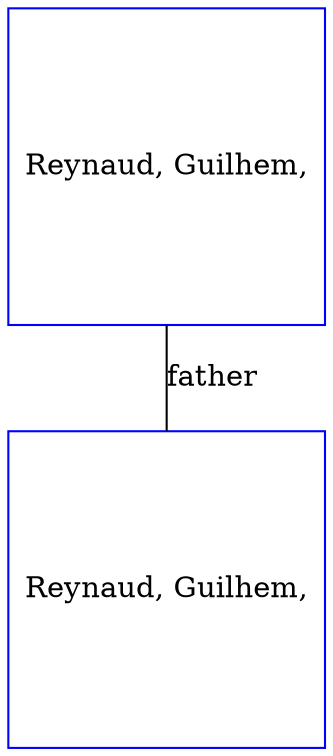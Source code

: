 digraph D {
    edge [dir=none];    node [shape=box];    "012856"   [label="Reynaud, Guilhem,", shape=box, regular=1, color="blue"] ;
"012857"   [label="Reynaud, Guilhem,", shape=box, regular=1, color="blue"] ;
012857->012856 [label="father",arrowsize=0.0]; 
}